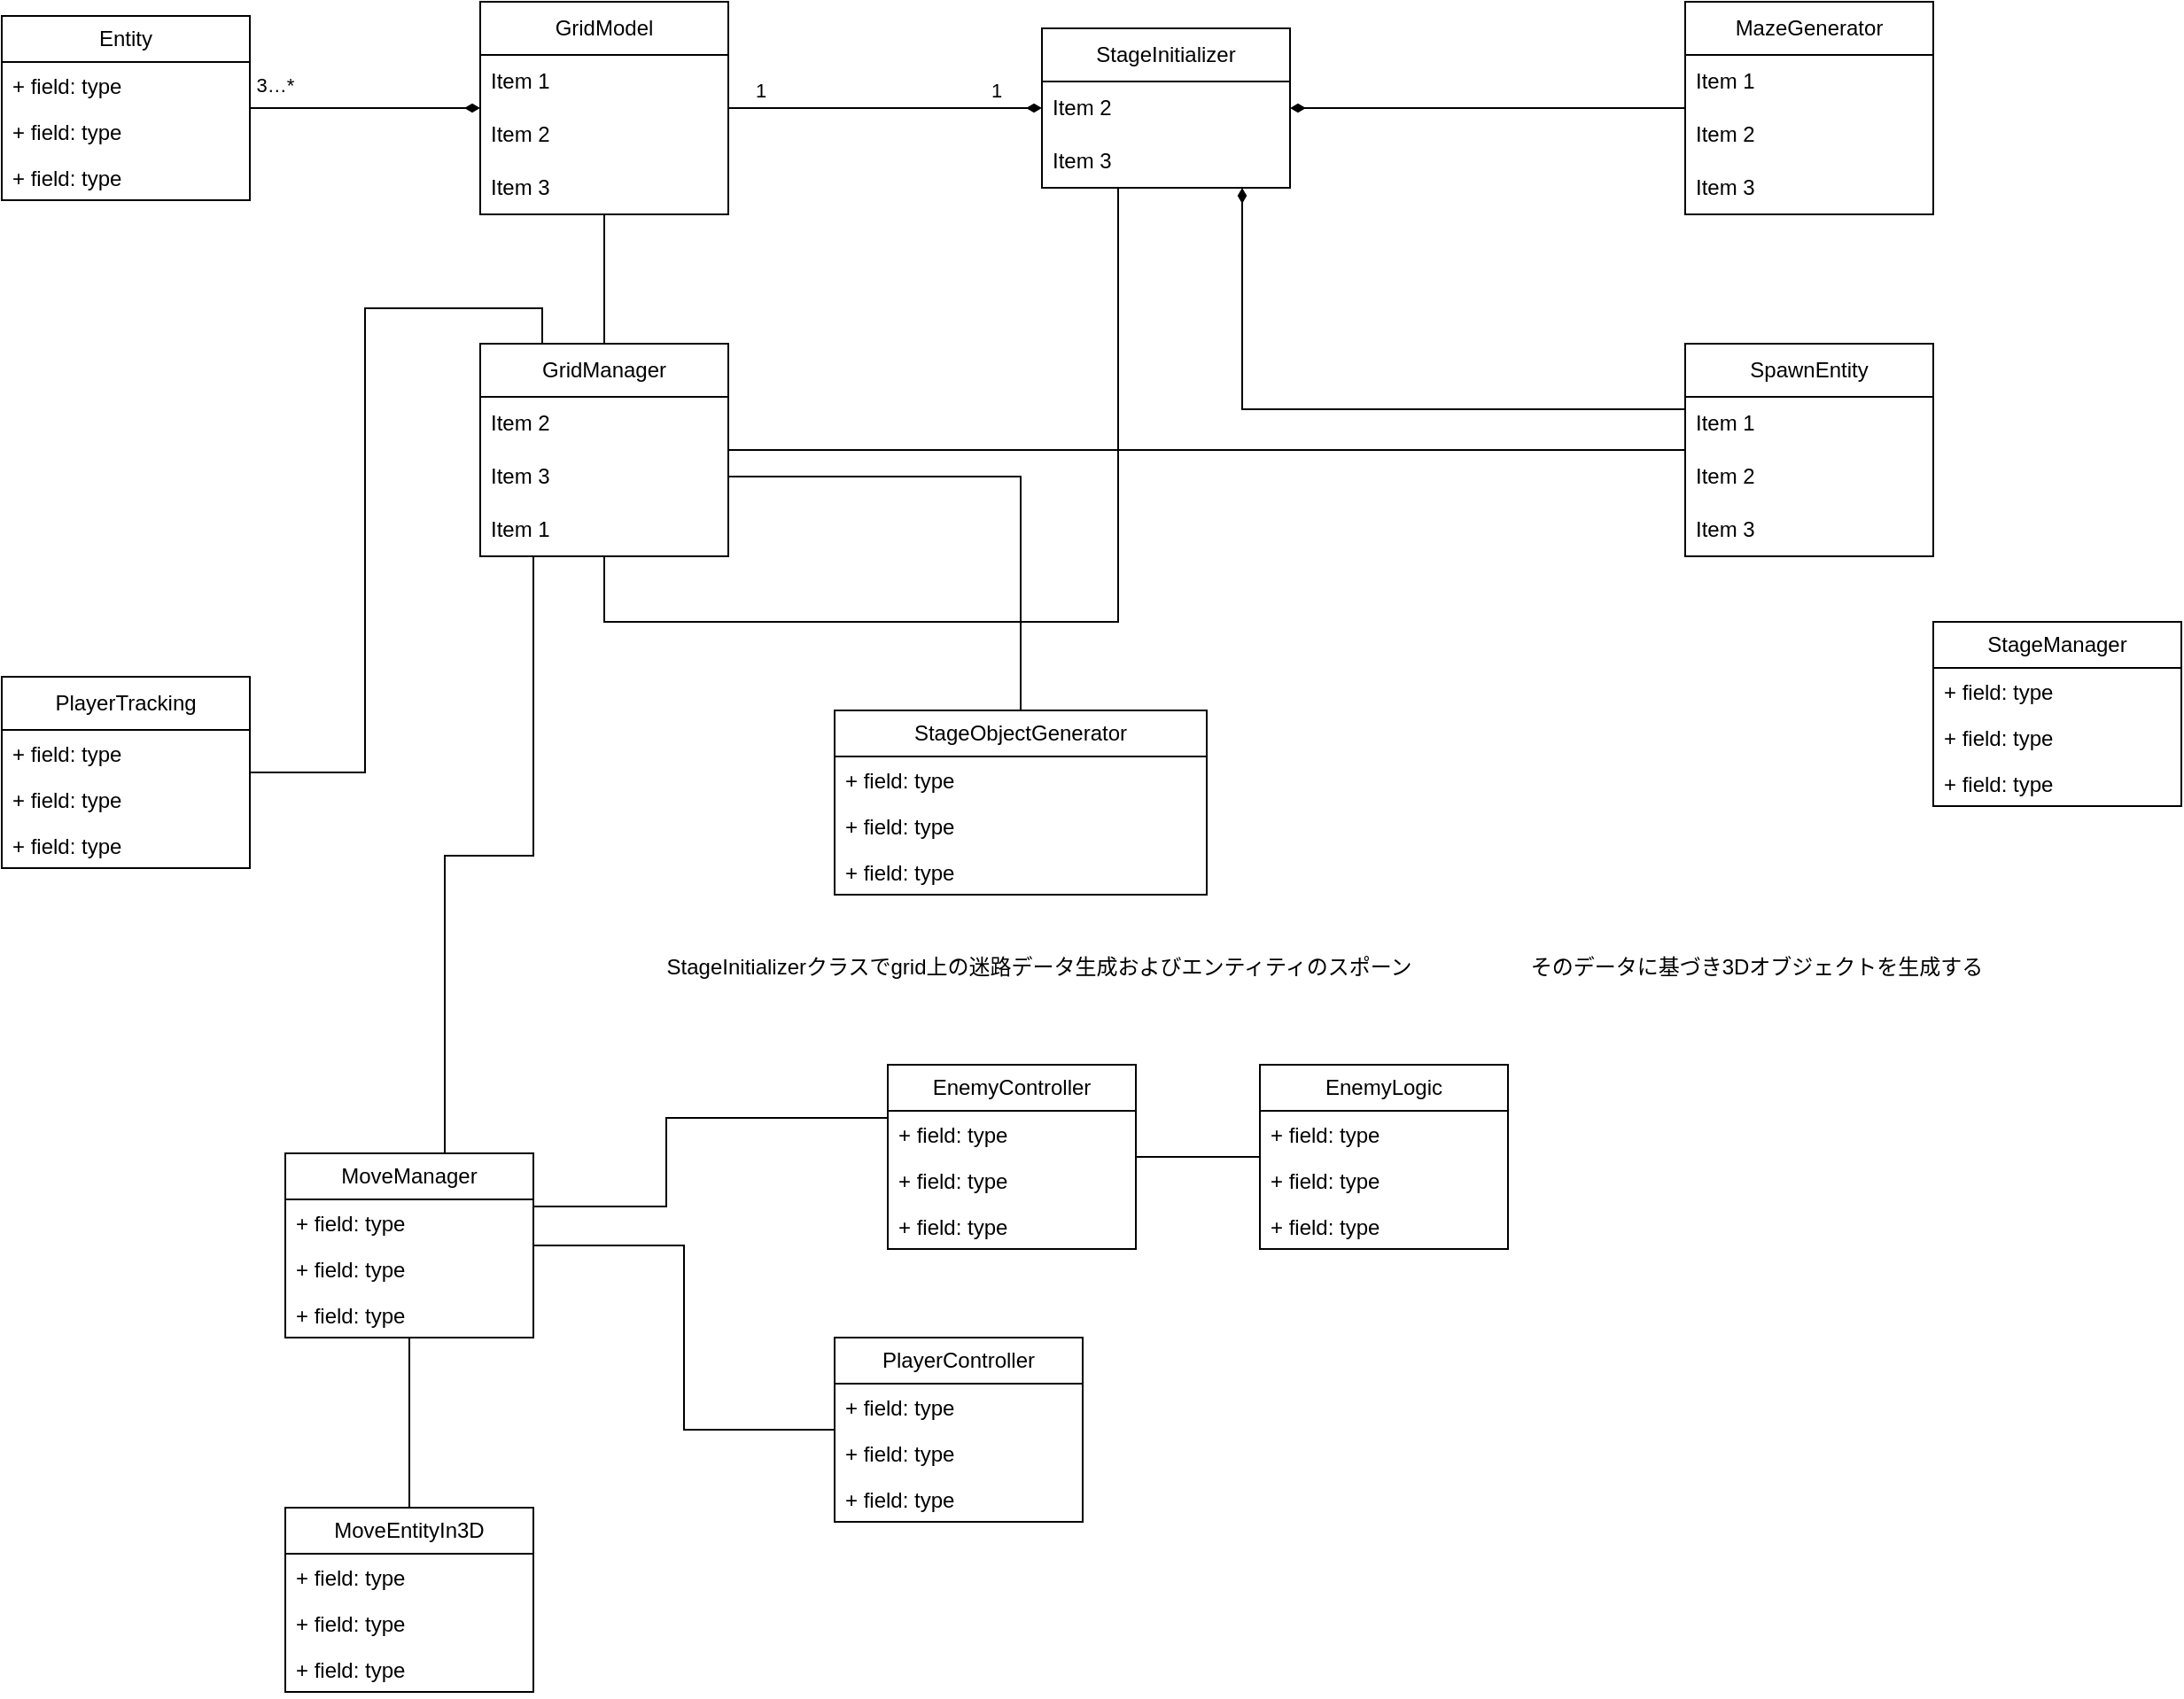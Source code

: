 <mxfile version="26.0.8">
  <diagram id="C5RBs43oDa-KdzZeNtuy" name="Page-1">
    <mxGraphModel dx="2083" dy="1091" grid="1" gridSize="10" guides="1" tooltips="1" connect="1" arrows="1" fold="1" page="1" pageScale="1" pageWidth="1654" pageHeight="1169" math="0" shadow="0">
      <root>
        <mxCell id="WIyWlLk6GJQsqaUBKTNV-0" />
        <mxCell id="WIyWlLk6GJQsqaUBKTNV-1" parent="WIyWlLk6GJQsqaUBKTNV-0" />
        <mxCell id="fzdSfM4981i4qxSTPfe_-46" style="edgeStyle=orthogonalEdgeStyle;rounded=0;orthogonalLoop=1;jettySize=auto;html=1;endArrow=diamondThin;endFill=1;endSize=6;" parent="WIyWlLk6GJQsqaUBKTNV-1" source="fzdSfM4981i4qxSTPfe_-0" target="fzdSfM4981i4qxSTPfe_-8" edge="1">
          <mxGeometry relative="1" as="geometry" />
        </mxCell>
        <mxCell id="3nV1PzhZ65kFF9xZ_xXm-18" value="1" style="edgeLabel;html=1;align=center;verticalAlign=middle;resizable=0;points=[];" vertex="1" connectable="0" parent="fzdSfM4981i4qxSTPfe_-46">
          <mxGeometry x="-0.795" relative="1" as="geometry">
            <mxPoint y="-10" as="offset" />
          </mxGeometry>
        </mxCell>
        <mxCell id="3nV1PzhZ65kFF9xZ_xXm-19" value="1" style="edgeLabel;html=1;align=center;verticalAlign=middle;resizable=0;points=[];" vertex="1" connectable="0" parent="fzdSfM4981i4qxSTPfe_-46">
          <mxGeometry x="0.705" y="2" relative="1" as="geometry">
            <mxPoint y="-8" as="offset" />
          </mxGeometry>
        </mxCell>
        <mxCell id="fzdSfM4981i4qxSTPfe_-0" value="GridModel" style="swimlane;fontStyle=0;childLayout=stackLayout;horizontal=1;startSize=30;horizontalStack=0;resizeParent=1;resizeParentMax=0;resizeLast=0;collapsible=1;marginBottom=0;whiteSpace=wrap;html=1;" parent="WIyWlLk6GJQsqaUBKTNV-1" vertex="1">
          <mxGeometry x="440" y="150" width="140" height="120" as="geometry" />
        </mxCell>
        <mxCell id="fzdSfM4981i4qxSTPfe_-1" value="Item 1" style="text;strokeColor=none;fillColor=none;align=left;verticalAlign=middle;spacingLeft=4;spacingRight=4;overflow=hidden;points=[[0,0.5],[1,0.5]];portConstraint=eastwest;rotatable=0;whiteSpace=wrap;html=1;" parent="fzdSfM4981i4qxSTPfe_-0" vertex="1">
          <mxGeometry y="30" width="140" height="30" as="geometry" />
        </mxCell>
        <mxCell id="fzdSfM4981i4qxSTPfe_-2" value="Item 2" style="text;strokeColor=none;fillColor=none;align=left;verticalAlign=middle;spacingLeft=4;spacingRight=4;overflow=hidden;points=[[0,0.5],[1,0.5]];portConstraint=eastwest;rotatable=0;whiteSpace=wrap;html=1;" parent="fzdSfM4981i4qxSTPfe_-0" vertex="1">
          <mxGeometry y="60" width="140" height="30" as="geometry" />
        </mxCell>
        <mxCell id="fzdSfM4981i4qxSTPfe_-3" value="Item 3" style="text;strokeColor=none;fillColor=none;align=left;verticalAlign=middle;spacingLeft=4;spacingRight=4;overflow=hidden;points=[[0,0.5],[1,0.5]];portConstraint=eastwest;rotatable=0;whiteSpace=wrap;html=1;" parent="fzdSfM4981i4qxSTPfe_-0" vertex="1">
          <mxGeometry y="90" width="140" height="30" as="geometry" />
        </mxCell>
        <mxCell id="fzdSfM4981i4qxSTPfe_-31" style="edgeStyle=orthogonalEdgeStyle;rounded=0;orthogonalLoop=1;jettySize=auto;html=1;endArrow=none;startFill=0;" parent="WIyWlLk6GJQsqaUBKTNV-1" source="fzdSfM4981i4qxSTPfe_-0" target="fzdSfM4981i4qxSTPfe_-4" edge="1">
          <mxGeometry relative="1" as="geometry" />
        </mxCell>
        <mxCell id="3nV1PzhZ65kFF9xZ_xXm-46" style="edgeStyle=orthogonalEdgeStyle;rounded=0;orthogonalLoop=1;jettySize=auto;html=1;endArrow=none;endFill=1;startFill=0;" edge="1" parent="WIyWlLk6GJQsqaUBKTNV-1" source="fzdSfM4981i4qxSTPfe_-4" target="fzdSfM4981i4qxSTPfe_-8">
          <mxGeometry relative="1" as="geometry">
            <Array as="points">
              <mxPoint x="800" y="500" />
            </Array>
          </mxGeometry>
        </mxCell>
        <mxCell id="fzdSfM4981i4qxSTPfe_-4" value="GridManager" style="swimlane;fontStyle=0;childLayout=stackLayout;horizontal=1;startSize=30;horizontalStack=0;resizeParent=1;resizeParentMax=0;resizeLast=0;collapsible=1;marginBottom=0;whiteSpace=wrap;html=1;" parent="WIyWlLk6GJQsqaUBKTNV-1" vertex="1">
          <mxGeometry x="440" y="343" width="140" height="120" as="geometry" />
        </mxCell>
        <mxCell id="fzdSfM4981i4qxSTPfe_-6" value="Item 2" style="text;strokeColor=none;fillColor=none;align=left;verticalAlign=middle;spacingLeft=4;spacingRight=4;overflow=hidden;points=[[0,0.5],[1,0.5]];portConstraint=eastwest;rotatable=0;whiteSpace=wrap;html=1;" parent="fzdSfM4981i4qxSTPfe_-4" vertex="1">
          <mxGeometry y="30" width="140" height="30" as="geometry" />
        </mxCell>
        <mxCell id="fzdSfM4981i4qxSTPfe_-7" value="Item 3" style="text;strokeColor=none;fillColor=none;align=left;verticalAlign=middle;spacingLeft=4;spacingRight=4;overflow=hidden;points=[[0,0.5],[1,0.5]];portConstraint=eastwest;rotatable=0;whiteSpace=wrap;html=1;" parent="fzdSfM4981i4qxSTPfe_-4" vertex="1">
          <mxGeometry y="60" width="140" height="30" as="geometry" />
        </mxCell>
        <mxCell id="fzdSfM4981i4qxSTPfe_-5" value="Item 1" style="text;strokeColor=none;fillColor=none;align=left;verticalAlign=middle;spacingLeft=4;spacingRight=4;overflow=hidden;points=[[0,0.5],[1,0.5]];portConstraint=eastwest;rotatable=0;whiteSpace=wrap;html=1;" parent="fzdSfM4981i4qxSTPfe_-4" vertex="1">
          <mxGeometry y="90" width="140" height="30" as="geometry" />
        </mxCell>
        <mxCell id="fzdSfM4981i4qxSTPfe_-8" value="StageInitializer" style="swimlane;fontStyle=0;childLayout=stackLayout;horizontal=1;startSize=30;horizontalStack=0;resizeParent=1;resizeParentMax=0;resizeLast=0;collapsible=1;marginBottom=0;whiteSpace=wrap;html=1;" parent="WIyWlLk6GJQsqaUBKTNV-1" vertex="1">
          <mxGeometry x="757" y="165" width="140" height="90" as="geometry" />
        </mxCell>
        <mxCell id="fzdSfM4981i4qxSTPfe_-10" value="Item 2" style="text;strokeColor=none;fillColor=none;align=left;verticalAlign=middle;spacingLeft=4;spacingRight=4;overflow=hidden;points=[[0,0.5],[1,0.5]];portConstraint=eastwest;rotatable=0;whiteSpace=wrap;html=1;" parent="fzdSfM4981i4qxSTPfe_-8" vertex="1">
          <mxGeometry y="30" width="140" height="30" as="geometry" />
        </mxCell>
        <mxCell id="fzdSfM4981i4qxSTPfe_-11" value="Item 3" style="text;strokeColor=none;fillColor=none;align=left;verticalAlign=middle;spacingLeft=4;spacingRight=4;overflow=hidden;points=[[0,0.5],[1,0.5]];portConstraint=eastwest;rotatable=0;whiteSpace=wrap;html=1;" parent="fzdSfM4981i4qxSTPfe_-8" vertex="1">
          <mxGeometry y="60" width="140" height="30" as="geometry" />
        </mxCell>
        <mxCell id="3nV1PzhZ65kFF9xZ_xXm-27" style="edgeStyle=orthogonalEdgeStyle;rounded=0;orthogonalLoop=1;jettySize=auto;html=1;endArrow=diamondThin;endFill=1;" edge="1" parent="WIyWlLk6GJQsqaUBKTNV-1" source="fzdSfM4981i4qxSTPfe_-12" target="fzdSfM4981i4qxSTPfe_-8">
          <mxGeometry relative="1" as="geometry" />
        </mxCell>
        <mxCell id="fzdSfM4981i4qxSTPfe_-12" value="MazeGenerator" style="swimlane;fontStyle=0;childLayout=stackLayout;horizontal=1;startSize=30;horizontalStack=0;resizeParent=1;resizeParentMax=0;resizeLast=0;collapsible=1;marginBottom=0;whiteSpace=wrap;html=1;" parent="WIyWlLk6GJQsqaUBKTNV-1" vertex="1">
          <mxGeometry x="1120" y="150" width="140" height="120" as="geometry" />
        </mxCell>
        <mxCell id="fzdSfM4981i4qxSTPfe_-13" value="Item 1" style="text;strokeColor=none;fillColor=none;align=left;verticalAlign=middle;spacingLeft=4;spacingRight=4;overflow=hidden;points=[[0,0.5],[1,0.5]];portConstraint=eastwest;rotatable=0;whiteSpace=wrap;html=1;" parent="fzdSfM4981i4qxSTPfe_-12" vertex="1">
          <mxGeometry y="30" width="140" height="30" as="geometry" />
        </mxCell>
        <mxCell id="fzdSfM4981i4qxSTPfe_-14" value="Item 2" style="text;strokeColor=none;fillColor=none;align=left;verticalAlign=middle;spacingLeft=4;spacingRight=4;overflow=hidden;points=[[0,0.5],[1,0.5]];portConstraint=eastwest;rotatable=0;whiteSpace=wrap;html=1;" parent="fzdSfM4981i4qxSTPfe_-12" vertex="1">
          <mxGeometry y="60" width="140" height="30" as="geometry" />
        </mxCell>
        <mxCell id="fzdSfM4981i4qxSTPfe_-15" value="Item 3" style="text;strokeColor=none;fillColor=none;align=left;verticalAlign=middle;spacingLeft=4;spacingRight=4;overflow=hidden;points=[[0,0.5],[1,0.5]];portConstraint=eastwest;rotatable=0;whiteSpace=wrap;html=1;" parent="fzdSfM4981i4qxSTPfe_-12" vertex="1">
          <mxGeometry y="90" width="140" height="30" as="geometry" />
        </mxCell>
        <mxCell id="3nV1PzhZ65kFF9xZ_xXm-28" style="edgeStyle=orthogonalEdgeStyle;rounded=0;orthogonalLoop=1;jettySize=auto;html=1;endArrow=diamondThin;endFill=1;" edge="1" parent="WIyWlLk6GJQsqaUBKTNV-1" source="fzdSfM4981i4qxSTPfe_-17" target="fzdSfM4981i4qxSTPfe_-8">
          <mxGeometry relative="1" as="geometry">
            <Array as="points">
              <mxPoint x="870" y="380" />
            </Array>
          </mxGeometry>
        </mxCell>
        <mxCell id="3nV1PzhZ65kFF9xZ_xXm-59" style="edgeStyle=orthogonalEdgeStyle;rounded=0;orthogonalLoop=1;jettySize=auto;html=1;endArrow=none;startFill=0;" edge="1" parent="WIyWlLk6GJQsqaUBKTNV-1" source="fzdSfM4981i4qxSTPfe_-17" target="fzdSfM4981i4qxSTPfe_-4">
          <mxGeometry relative="1" as="geometry" />
        </mxCell>
        <mxCell id="fzdSfM4981i4qxSTPfe_-17" value="SpawnEntity" style="swimlane;fontStyle=0;childLayout=stackLayout;horizontal=1;startSize=30;horizontalStack=0;resizeParent=1;resizeParentMax=0;resizeLast=0;collapsible=1;marginBottom=0;whiteSpace=wrap;html=1;" parent="WIyWlLk6GJQsqaUBKTNV-1" vertex="1">
          <mxGeometry x="1120" y="343" width="140" height="120" as="geometry" />
        </mxCell>
        <mxCell id="fzdSfM4981i4qxSTPfe_-18" value="Item 1" style="text;strokeColor=none;fillColor=none;align=left;verticalAlign=middle;spacingLeft=4;spacingRight=4;overflow=hidden;points=[[0,0.5],[1,0.5]];portConstraint=eastwest;rotatable=0;whiteSpace=wrap;html=1;" parent="fzdSfM4981i4qxSTPfe_-17" vertex="1">
          <mxGeometry y="30" width="140" height="30" as="geometry" />
        </mxCell>
        <mxCell id="fzdSfM4981i4qxSTPfe_-19" value="Item 2" style="text;strokeColor=none;fillColor=none;align=left;verticalAlign=middle;spacingLeft=4;spacingRight=4;overflow=hidden;points=[[0,0.5],[1,0.5]];portConstraint=eastwest;rotatable=0;whiteSpace=wrap;html=1;" parent="fzdSfM4981i4qxSTPfe_-17" vertex="1">
          <mxGeometry y="60" width="140" height="30" as="geometry" />
        </mxCell>
        <mxCell id="fzdSfM4981i4qxSTPfe_-20" value="Item 3" style="text;strokeColor=none;fillColor=none;align=left;verticalAlign=middle;spacingLeft=4;spacingRight=4;overflow=hidden;points=[[0,0.5],[1,0.5]];portConstraint=eastwest;rotatable=0;whiteSpace=wrap;html=1;" parent="fzdSfM4981i4qxSTPfe_-17" vertex="1">
          <mxGeometry y="90" width="140" height="30" as="geometry" />
        </mxCell>
        <mxCell id="3nV1PzhZ65kFF9xZ_xXm-24" style="edgeStyle=orthogonalEdgeStyle;rounded=0;orthogonalLoop=1;jettySize=auto;html=1;endArrow=diamondThin;endFill=1;" edge="1" parent="WIyWlLk6GJQsqaUBKTNV-1" source="3nV1PzhZ65kFF9xZ_xXm-20" target="fzdSfM4981i4qxSTPfe_-0">
          <mxGeometry relative="1" as="geometry" />
        </mxCell>
        <mxCell id="3nV1PzhZ65kFF9xZ_xXm-25" value="3…*" style="edgeLabel;html=1;align=center;verticalAlign=middle;resizable=0;points=[];" vertex="1" connectable="0" parent="3nV1PzhZ65kFF9xZ_xXm-24">
          <mxGeometry x="-0.793" y="2" relative="1" as="geometry">
            <mxPoint y="-11" as="offset" />
          </mxGeometry>
        </mxCell>
        <mxCell id="3nV1PzhZ65kFF9xZ_xXm-20" value="Entity" style="swimlane;fontStyle=0;childLayout=stackLayout;horizontal=1;startSize=26;fillColor=none;horizontalStack=0;resizeParent=1;resizeParentMax=0;resizeLast=0;collapsible=1;marginBottom=0;whiteSpace=wrap;html=1;" vertex="1" parent="WIyWlLk6GJQsqaUBKTNV-1">
          <mxGeometry x="170" y="158" width="140" height="104" as="geometry" />
        </mxCell>
        <mxCell id="3nV1PzhZ65kFF9xZ_xXm-21" value="+ field: type" style="text;strokeColor=none;fillColor=none;align=left;verticalAlign=top;spacingLeft=4;spacingRight=4;overflow=hidden;rotatable=0;points=[[0,0.5],[1,0.5]];portConstraint=eastwest;whiteSpace=wrap;html=1;" vertex="1" parent="3nV1PzhZ65kFF9xZ_xXm-20">
          <mxGeometry y="26" width="140" height="26" as="geometry" />
        </mxCell>
        <mxCell id="3nV1PzhZ65kFF9xZ_xXm-22" value="+ field: type" style="text;strokeColor=none;fillColor=none;align=left;verticalAlign=top;spacingLeft=4;spacingRight=4;overflow=hidden;rotatable=0;points=[[0,0.5],[1,0.5]];portConstraint=eastwest;whiteSpace=wrap;html=1;" vertex="1" parent="3nV1PzhZ65kFF9xZ_xXm-20">
          <mxGeometry y="52" width="140" height="26" as="geometry" />
        </mxCell>
        <mxCell id="3nV1PzhZ65kFF9xZ_xXm-23" value="+ field: type" style="text;strokeColor=none;fillColor=none;align=left;verticalAlign=top;spacingLeft=4;spacingRight=4;overflow=hidden;rotatable=0;points=[[0,0.5],[1,0.5]];portConstraint=eastwest;whiteSpace=wrap;html=1;" vertex="1" parent="3nV1PzhZ65kFF9xZ_xXm-20">
          <mxGeometry y="78" width="140" height="26" as="geometry" />
        </mxCell>
        <mxCell id="3nV1PzhZ65kFF9xZ_xXm-29" value="StageManager" style="swimlane;fontStyle=0;childLayout=stackLayout;horizontal=1;startSize=26;fillColor=none;horizontalStack=0;resizeParent=1;resizeParentMax=0;resizeLast=0;collapsible=1;marginBottom=0;whiteSpace=wrap;html=1;" vertex="1" parent="WIyWlLk6GJQsqaUBKTNV-1">
          <mxGeometry x="1260" y="500" width="140" height="104" as="geometry" />
        </mxCell>
        <mxCell id="3nV1PzhZ65kFF9xZ_xXm-30" value="+ field: type" style="text;strokeColor=none;fillColor=none;align=left;verticalAlign=top;spacingLeft=4;spacingRight=4;overflow=hidden;rotatable=0;points=[[0,0.5],[1,0.5]];portConstraint=eastwest;whiteSpace=wrap;html=1;" vertex="1" parent="3nV1PzhZ65kFF9xZ_xXm-29">
          <mxGeometry y="26" width="140" height="26" as="geometry" />
        </mxCell>
        <mxCell id="3nV1PzhZ65kFF9xZ_xXm-31" value="+ field: type" style="text;strokeColor=none;fillColor=none;align=left;verticalAlign=top;spacingLeft=4;spacingRight=4;overflow=hidden;rotatable=0;points=[[0,0.5],[1,0.5]];portConstraint=eastwest;whiteSpace=wrap;html=1;" vertex="1" parent="3nV1PzhZ65kFF9xZ_xXm-29">
          <mxGeometry y="52" width="140" height="26" as="geometry" />
        </mxCell>
        <mxCell id="3nV1PzhZ65kFF9xZ_xXm-32" value="+ field: type" style="text;strokeColor=none;fillColor=none;align=left;verticalAlign=top;spacingLeft=4;spacingRight=4;overflow=hidden;rotatable=0;points=[[0,0.5],[1,0.5]];portConstraint=eastwest;whiteSpace=wrap;html=1;" vertex="1" parent="3nV1PzhZ65kFF9xZ_xXm-29">
          <mxGeometry y="78" width="140" height="26" as="geometry" />
        </mxCell>
        <mxCell id="3nV1PzhZ65kFF9xZ_xXm-33" value="StageInitializerクラスでgrid上の迷路データ生成およびエンティティのスポーン" style="text;html=1;align=center;verticalAlign=middle;resizable=0;points=[];autosize=1;strokeColor=none;fillColor=none;" vertex="1" parent="WIyWlLk6GJQsqaUBKTNV-1">
          <mxGeometry x="530" y="680" width="450" height="30" as="geometry" />
        </mxCell>
        <mxCell id="3nV1PzhZ65kFF9xZ_xXm-35" value="そのデータに基づき3Dオブジェクトを生成する" style="text;html=1;align=center;verticalAlign=middle;resizable=0;points=[];autosize=1;strokeColor=none;fillColor=none;" vertex="1" parent="WIyWlLk6GJQsqaUBKTNV-1">
          <mxGeometry x="1020" y="680" width="280" height="30" as="geometry" />
        </mxCell>
        <mxCell id="3nV1PzhZ65kFF9xZ_xXm-36" value="StageObjectGenerator" style="swimlane;fontStyle=0;childLayout=stackLayout;horizontal=1;startSize=26;fillColor=none;horizontalStack=0;resizeParent=1;resizeParentMax=0;resizeLast=0;collapsible=1;marginBottom=0;whiteSpace=wrap;html=1;" vertex="1" parent="WIyWlLk6GJQsqaUBKTNV-1">
          <mxGeometry x="640" y="550" width="210" height="104" as="geometry" />
        </mxCell>
        <mxCell id="3nV1PzhZ65kFF9xZ_xXm-37" value="+ field: type" style="text;strokeColor=none;fillColor=none;align=left;verticalAlign=top;spacingLeft=4;spacingRight=4;overflow=hidden;rotatable=0;points=[[0,0.5],[1,0.5]];portConstraint=eastwest;whiteSpace=wrap;html=1;" vertex="1" parent="3nV1PzhZ65kFF9xZ_xXm-36">
          <mxGeometry y="26" width="210" height="26" as="geometry" />
        </mxCell>
        <mxCell id="3nV1PzhZ65kFF9xZ_xXm-38" value="+ field: type" style="text;strokeColor=none;fillColor=none;align=left;verticalAlign=top;spacingLeft=4;spacingRight=4;overflow=hidden;rotatable=0;points=[[0,0.5],[1,0.5]];portConstraint=eastwest;whiteSpace=wrap;html=1;" vertex="1" parent="3nV1PzhZ65kFF9xZ_xXm-36">
          <mxGeometry y="52" width="210" height="26" as="geometry" />
        </mxCell>
        <mxCell id="3nV1PzhZ65kFF9xZ_xXm-39" value="+ field: type" style="text;strokeColor=none;fillColor=none;align=left;verticalAlign=top;spacingLeft=4;spacingRight=4;overflow=hidden;rotatable=0;points=[[0,0.5],[1,0.5]];portConstraint=eastwest;whiteSpace=wrap;html=1;" vertex="1" parent="3nV1PzhZ65kFF9xZ_xXm-36">
          <mxGeometry y="78" width="210" height="26" as="geometry" />
        </mxCell>
        <mxCell id="3nV1PzhZ65kFF9xZ_xXm-60" style="edgeStyle=orthogonalEdgeStyle;rounded=0;orthogonalLoop=1;jettySize=auto;html=1;entryX=0.25;entryY=0;entryDx=0;entryDy=0;endArrow=none;startFill=0;" edge="1" parent="WIyWlLk6GJQsqaUBKTNV-1" source="3nV1PzhZ65kFF9xZ_xXm-41" target="fzdSfM4981i4qxSTPfe_-4">
          <mxGeometry relative="1" as="geometry" />
        </mxCell>
        <mxCell id="3nV1PzhZ65kFF9xZ_xXm-41" value="PlayerTracking" style="swimlane;fontStyle=0;childLayout=stackLayout;horizontal=1;startSize=30;fillColor=none;horizontalStack=0;resizeParent=1;resizeParentMax=0;resizeLast=0;collapsible=1;marginBottom=0;whiteSpace=wrap;html=1;" vertex="1" parent="WIyWlLk6GJQsqaUBKTNV-1">
          <mxGeometry x="170" y="531" width="140" height="108" as="geometry" />
        </mxCell>
        <mxCell id="3nV1PzhZ65kFF9xZ_xXm-42" value="+ field: type" style="text;strokeColor=none;fillColor=none;align=left;verticalAlign=top;spacingLeft=4;spacingRight=4;overflow=hidden;rotatable=0;points=[[0,0.5],[1,0.5]];portConstraint=eastwest;whiteSpace=wrap;html=1;" vertex="1" parent="3nV1PzhZ65kFF9xZ_xXm-41">
          <mxGeometry y="30" width="140" height="26" as="geometry" />
        </mxCell>
        <mxCell id="3nV1PzhZ65kFF9xZ_xXm-43" value="+ field: type" style="text;strokeColor=none;fillColor=none;align=left;verticalAlign=top;spacingLeft=4;spacingRight=4;overflow=hidden;rotatable=0;points=[[0,0.5],[1,0.5]];portConstraint=eastwest;whiteSpace=wrap;html=1;" vertex="1" parent="3nV1PzhZ65kFF9xZ_xXm-41">
          <mxGeometry y="56" width="140" height="26" as="geometry" />
        </mxCell>
        <mxCell id="3nV1PzhZ65kFF9xZ_xXm-44" value="+ field: type" style="text;strokeColor=none;fillColor=none;align=left;verticalAlign=top;spacingLeft=4;spacingRight=4;overflow=hidden;rotatable=0;points=[[0,0.5],[1,0.5]];portConstraint=eastwest;whiteSpace=wrap;html=1;" vertex="1" parent="3nV1PzhZ65kFF9xZ_xXm-41">
          <mxGeometry y="82" width="140" height="26" as="geometry" />
        </mxCell>
        <mxCell id="3nV1PzhZ65kFF9xZ_xXm-45" style="edgeStyle=orthogonalEdgeStyle;rounded=0;orthogonalLoop=1;jettySize=auto;html=1;exitX=1;exitY=0.5;exitDx=0;exitDy=0;endArrow=none;endFill=1;startFill=0;" edge="1" parent="WIyWlLk6GJQsqaUBKTNV-1" source="fzdSfM4981i4qxSTPfe_-7" target="3nV1PzhZ65kFF9xZ_xXm-36">
          <mxGeometry relative="1" as="geometry" />
        </mxCell>
        <mxCell id="3nV1PzhZ65kFF9xZ_xXm-57" style="edgeStyle=orthogonalEdgeStyle;rounded=0;orthogonalLoop=1;jettySize=auto;html=1;endArrow=none;startFill=0;" edge="1" parent="WIyWlLk6GJQsqaUBKTNV-1" source="3nV1PzhZ65kFF9xZ_xXm-47" target="fzdSfM4981i4qxSTPfe_-4">
          <mxGeometry relative="1" as="geometry">
            <Array as="points">
              <mxPoint x="420" y="632" />
              <mxPoint x="470" y="632" />
            </Array>
          </mxGeometry>
        </mxCell>
        <mxCell id="3nV1PzhZ65kFF9xZ_xXm-47" value="MoveManager" style="swimlane;fontStyle=0;childLayout=stackLayout;horizontal=1;startSize=26;fillColor=none;horizontalStack=0;resizeParent=1;resizeParentMax=0;resizeLast=0;collapsible=1;marginBottom=0;whiteSpace=wrap;html=1;" vertex="1" parent="WIyWlLk6GJQsqaUBKTNV-1">
          <mxGeometry x="330" y="800" width="140" height="104" as="geometry" />
        </mxCell>
        <mxCell id="3nV1PzhZ65kFF9xZ_xXm-48" value="+ field: type" style="text;strokeColor=none;fillColor=none;align=left;verticalAlign=top;spacingLeft=4;spacingRight=4;overflow=hidden;rotatable=0;points=[[0,0.5],[1,0.5]];portConstraint=eastwest;whiteSpace=wrap;html=1;" vertex="1" parent="3nV1PzhZ65kFF9xZ_xXm-47">
          <mxGeometry y="26" width="140" height="26" as="geometry" />
        </mxCell>
        <mxCell id="3nV1PzhZ65kFF9xZ_xXm-49" value="+ field: type" style="text;strokeColor=none;fillColor=none;align=left;verticalAlign=top;spacingLeft=4;spacingRight=4;overflow=hidden;rotatable=0;points=[[0,0.5],[1,0.5]];portConstraint=eastwest;whiteSpace=wrap;html=1;" vertex="1" parent="3nV1PzhZ65kFF9xZ_xXm-47">
          <mxGeometry y="52" width="140" height="26" as="geometry" />
        </mxCell>
        <mxCell id="3nV1PzhZ65kFF9xZ_xXm-50" value="+ field: type" style="text;strokeColor=none;fillColor=none;align=left;verticalAlign=top;spacingLeft=4;spacingRight=4;overflow=hidden;rotatable=0;points=[[0,0.5],[1,0.5]];portConstraint=eastwest;whiteSpace=wrap;html=1;" vertex="1" parent="3nV1PzhZ65kFF9xZ_xXm-47">
          <mxGeometry y="78" width="140" height="26" as="geometry" />
        </mxCell>
        <mxCell id="3nV1PzhZ65kFF9xZ_xXm-56" style="edgeStyle=orthogonalEdgeStyle;rounded=0;orthogonalLoop=1;jettySize=auto;html=1;endArrow=none;startFill=0;" edge="1" parent="WIyWlLk6GJQsqaUBKTNV-1" source="3nV1PzhZ65kFF9xZ_xXm-51" target="3nV1PzhZ65kFF9xZ_xXm-47">
          <mxGeometry relative="1" as="geometry" />
        </mxCell>
        <mxCell id="3nV1PzhZ65kFF9xZ_xXm-51" value="MoveEntityIn3D" style="swimlane;fontStyle=0;childLayout=stackLayout;horizontal=1;startSize=26;fillColor=none;horizontalStack=0;resizeParent=1;resizeParentMax=0;resizeLast=0;collapsible=1;marginBottom=0;whiteSpace=wrap;html=1;" vertex="1" parent="WIyWlLk6GJQsqaUBKTNV-1">
          <mxGeometry x="330" y="1000" width="140" height="104" as="geometry" />
        </mxCell>
        <mxCell id="3nV1PzhZ65kFF9xZ_xXm-52" value="+ field: type" style="text;strokeColor=none;fillColor=none;align=left;verticalAlign=top;spacingLeft=4;spacingRight=4;overflow=hidden;rotatable=0;points=[[0,0.5],[1,0.5]];portConstraint=eastwest;whiteSpace=wrap;html=1;" vertex="1" parent="3nV1PzhZ65kFF9xZ_xXm-51">
          <mxGeometry y="26" width="140" height="26" as="geometry" />
        </mxCell>
        <mxCell id="3nV1PzhZ65kFF9xZ_xXm-53" value="+ field: type" style="text;strokeColor=none;fillColor=none;align=left;verticalAlign=top;spacingLeft=4;spacingRight=4;overflow=hidden;rotatable=0;points=[[0,0.5],[1,0.5]];portConstraint=eastwest;whiteSpace=wrap;html=1;" vertex="1" parent="3nV1PzhZ65kFF9xZ_xXm-51">
          <mxGeometry y="52" width="140" height="26" as="geometry" />
        </mxCell>
        <mxCell id="3nV1PzhZ65kFF9xZ_xXm-54" value="+ field: type" style="text;strokeColor=none;fillColor=none;align=left;verticalAlign=top;spacingLeft=4;spacingRight=4;overflow=hidden;rotatable=0;points=[[0,0.5],[1,0.5]];portConstraint=eastwest;whiteSpace=wrap;html=1;" vertex="1" parent="3nV1PzhZ65kFF9xZ_xXm-51">
          <mxGeometry y="78" width="140" height="26" as="geometry" />
        </mxCell>
        <mxCell id="3nV1PzhZ65kFF9xZ_xXm-73" style="edgeStyle=orthogonalEdgeStyle;rounded=0;orthogonalLoop=1;jettySize=auto;html=1;endArrow=none;startFill=0;" edge="1" parent="WIyWlLk6GJQsqaUBKTNV-1" source="3nV1PzhZ65kFF9xZ_xXm-61" target="3nV1PzhZ65kFF9xZ_xXm-47">
          <mxGeometry relative="1" as="geometry" />
        </mxCell>
        <mxCell id="3nV1PzhZ65kFF9xZ_xXm-61" value="PlayerController" style="swimlane;fontStyle=0;childLayout=stackLayout;horizontal=1;startSize=26;fillColor=none;horizontalStack=0;resizeParent=1;resizeParentMax=0;resizeLast=0;collapsible=1;marginBottom=0;whiteSpace=wrap;html=1;" vertex="1" parent="WIyWlLk6GJQsqaUBKTNV-1">
          <mxGeometry x="640" y="904" width="140" height="104" as="geometry" />
        </mxCell>
        <mxCell id="3nV1PzhZ65kFF9xZ_xXm-62" value="+ field: type" style="text;strokeColor=none;fillColor=none;align=left;verticalAlign=top;spacingLeft=4;spacingRight=4;overflow=hidden;rotatable=0;points=[[0,0.5],[1,0.5]];portConstraint=eastwest;whiteSpace=wrap;html=1;" vertex="1" parent="3nV1PzhZ65kFF9xZ_xXm-61">
          <mxGeometry y="26" width="140" height="26" as="geometry" />
        </mxCell>
        <mxCell id="3nV1PzhZ65kFF9xZ_xXm-63" value="+ field: type" style="text;strokeColor=none;fillColor=none;align=left;verticalAlign=top;spacingLeft=4;spacingRight=4;overflow=hidden;rotatable=0;points=[[0,0.5],[1,0.5]];portConstraint=eastwest;whiteSpace=wrap;html=1;" vertex="1" parent="3nV1PzhZ65kFF9xZ_xXm-61">
          <mxGeometry y="52" width="140" height="26" as="geometry" />
        </mxCell>
        <mxCell id="3nV1PzhZ65kFF9xZ_xXm-64" value="+ field: type" style="text;strokeColor=none;fillColor=none;align=left;verticalAlign=top;spacingLeft=4;spacingRight=4;overflow=hidden;rotatable=0;points=[[0,0.5],[1,0.5]];portConstraint=eastwest;whiteSpace=wrap;html=1;" vertex="1" parent="3nV1PzhZ65kFF9xZ_xXm-61">
          <mxGeometry y="78" width="140" height="26" as="geometry" />
        </mxCell>
        <mxCell id="3nV1PzhZ65kFF9xZ_xXm-75" style="edgeStyle=orthogonalEdgeStyle;rounded=0;orthogonalLoop=1;jettySize=auto;html=1;endArrow=none;startFill=0;" edge="1" parent="WIyWlLk6GJQsqaUBKTNV-1" source="3nV1PzhZ65kFF9xZ_xXm-65" target="3nV1PzhZ65kFF9xZ_xXm-47">
          <mxGeometry relative="1" as="geometry">
            <Array as="points">
              <mxPoint x="545" y="780" />
              <mxPoint x="545" y="830" />
            </Array>
          </mxGeometry>
        </mxCell>
        <mxCell id="3nV1PzhZ65kFF9xZ_xXm-65" value="EnemyController" style="swimlane;fontStyle=0;childLayout=stackLayout;horizontal=1;startSize=26;fillColor=none;horizontalStack=0;resizeParent=1;resizeParentMax=0;resizeLast=0;collapsible=1;marginBottom=0;whiteSpace=wrap;html=1;" vertex="1" parent="WIyWlLk6GJQsqaUBKTNV-1">
          <mxGeometry x="670" y="750" width="140" height="104" as="geometry" />
        </mxCell>
        <mxCell id="3nV1PzhZ65kFF9xZ_xXm-66" value="+ field: type" style="text;strokeColor=none;fillColor=none;align=left;verticalAlign=top;spacingLeft=4;spacingRight=4;overflow=hidden;rotatable=0;points=[[0,0.5],[1,0.5]];portConstraint=eastwest;whiteSpace=wrap;html=1;" vertex="1" parent="3nV1PzhZ65kFF9xZ_xXm-65">
          <mxGeometry y="26" width="140" height="26" as="geometry" />
        </mxCell>
        <mxCell id="3nV1PzhZ65kFF9xZ_xXm-67" value="+ field: type" style="text;strokeColor=none;fillColor=none;align=left;verticalAlign=top;spacingLeft=4;spacingRight=4;overflow=hidden;rotatable=0;points=[[0,0.5],[1,0.5]];portConstraint=eastwest;whiteSpace=wrap;html=1;" vertex="1" parent="3nV1PzhZ65kFF9xZ_xXm-65">
          <mxGeometry y="52" width="140" height="26" as="geometry" />
        </mxCell>
        <mxCell id="3nV1PzhZ65kFF9xZ_xXm-68" value="+ field: type" style="text;strokeColor=none;fillColor=none;align=left;verticalAlign=top;spacingLeft=4;spacingRight=4;overflow=hidden;rotatable=0;points=[[0,0.5],[1,0.5]];portConstraint=eastwest;whiteSpace=wrap;html=1;" vertex="1" parent="3nV1PzhZ65kFF9xZ_xXm-65">
          <mxGeometry y="78" width="140" height="26" as="geometry" />
        </mxCell>
        <mxCell id="3nV1PzhZ65kFF9xZ_xXm-76" style="edgeStyle=orthogonalEdgeStyle;rounded=0;orthogonalLoop=1;jettySize=auto;html=1;endArrow=none;startFill=0;" edge="1" parent="WIyWlLk6GJQsqaUBKTNV-1" source="3nV1PzhZ65kFF9xZ_xXm-69" target="3nV1PzhZ65kFF9xZ_xXm-65">
          <mxGeometry relative="1" as="geometry" />
        </mxCell>
        <mxCell id="3nV1PzhZ65kFF9xZ_xXm-69" value="EnemyLogic" style="swimlane;fontStyle=0;childLayout=stackLayout;horizontal=1;startSize=26;fillColor=none;horizontalStack=0;resizeParent=1;resizeParentMax=0;resizeLast=0;collapsible=1;marginBottom=0;whiteSpace=wrap;html=1;" vertex="1" parent="WIyWlLk6GJQsqaUBKTNV-1">
          <mxGeometry x="880" y="750" width="140" height="104" as="geometry" />
        </mxCell>
        <mxCell id="3nV1PzhZ65kFF9xZ_xXm-70" value="+ field: type" style="text;strokeColor=none;fillColor=none;align=left;verticalAlign=top;spacingLeft=4;spacingRight=4;overflow=hidden;rotatable=0;points=[[0,0.5],[1,0.5]];portConstraint=eastwest;whiteSpace=wrap;html=1;" vertex="1" parent="3nV1PzhZ65kFF9xZ_xXm-69">
          <mxGeometry y="26" width="140" height="26" as="geometry" />
        </mxCell>
        <mxCell id="3nV1PzhZ65kFF9xZ_xXm-71" value="+ field: type" style="text;strokeColor=none;fillColor=none;align=left;verticalAlign=top;spacingLeft=4;spacingRight=4;overflow=hidden;rotatable=0;points=[[0,0.5],[1,0.5]];portConstraint=eastwest;whiteSpace=wrap;html=1;" vertex="1" parent="3nV1PzhZ65kFF9xZ_xXm-69">
          <mxGeometry y="52" width="140" height="26" as="geometry" />
        </mxCell>
        <mxCell id="3nV1PzhZ65kFF9xZ_xXm-72" value="+ field: type" style="text;strokeColor=none;fillColor=none;align=left;verticalAlign=top;spacingLeft=4;spacingRight=4;overflow=hidden;rotatable=0;points=[[0,0.5],[1,0.5]];portConstraint=eastwest;whiteSpace=wrap;html=1;" vertex="1" parent="3nV1PzhZ65kFF9xZ_xXm-69">
          <mxGeometry y="78" width="140" height="26" as="geometry" />
        </mxCell>
      </root>
    </mxGraphModel>
  </diagram>
</mxfile>
